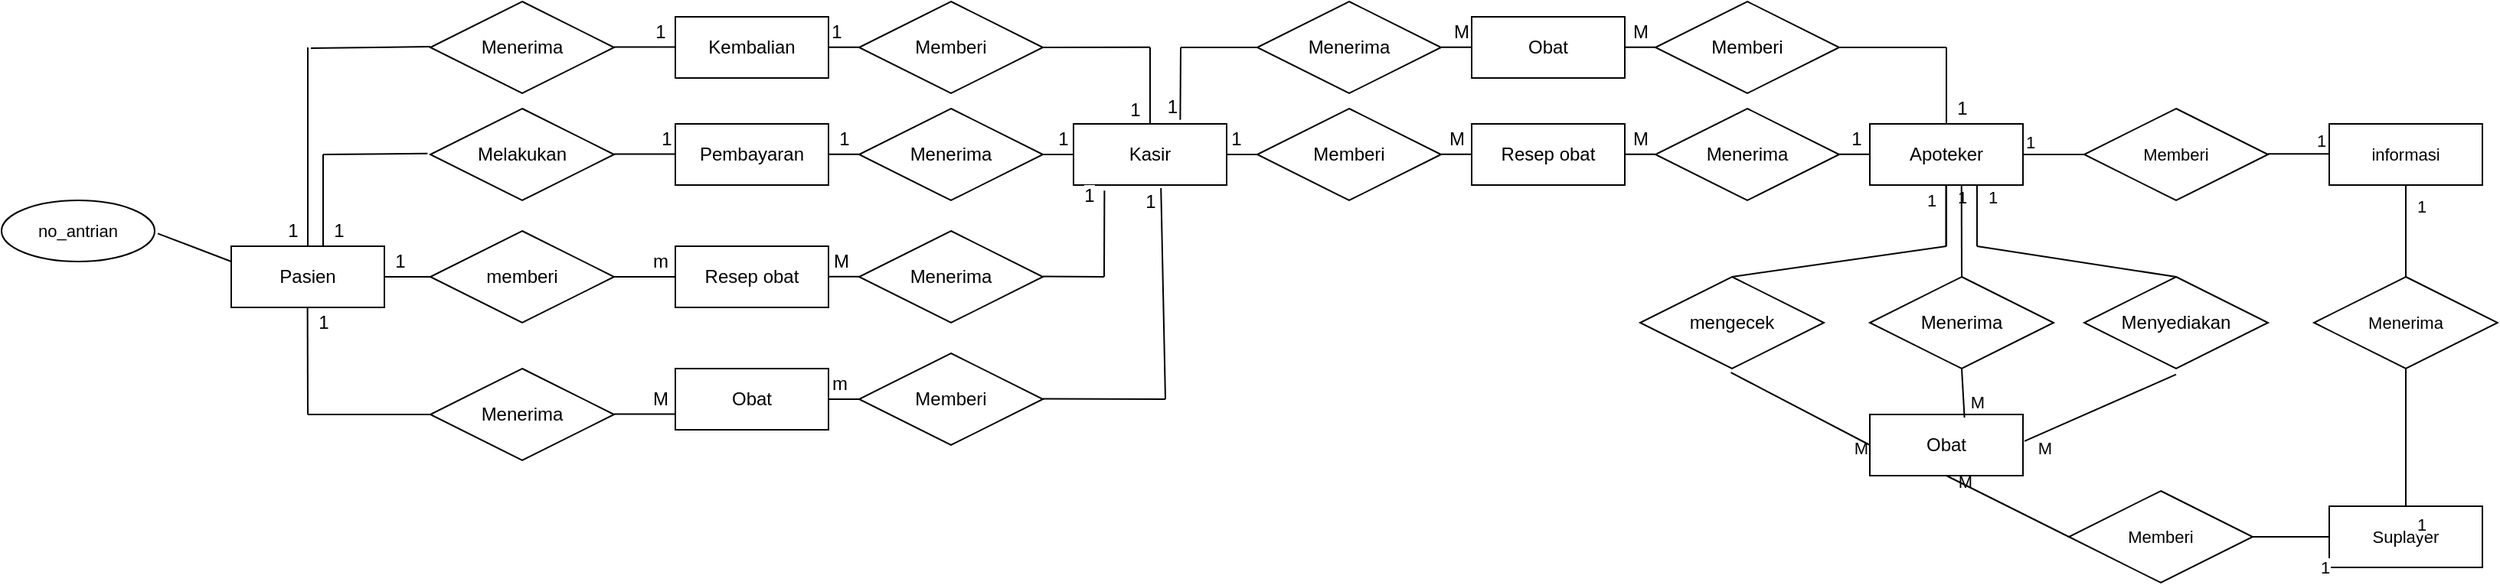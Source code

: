 <mxfile version="21.7.5" type="github">
  <diagram name="Halaman-1" id="vyvW3OYYwerjRX_K9335">
    <mxGraphModel dx="2736" dy="1029" grid="1" gridSize="10" guides="1" tooltips="1" connect="1" arrows="1" fold="1" page="1" pageScale="1" pageWidth="827" pageHeight="1169" math="0" shadow="0">
      <root>
        <mxCell id="0" />
        <mxCell id="1" parent="0" />
        <mxCell id="CWd1Kl1WPu0BLKtLbj7o-12" value="" style="endArrow=none;html=1;rounded=0;entryX=0.5;entryY=0;entryDx=0;entryDy=0;" edge="1" parent="1" target="CWd1Kl1WPu0BLKtLbj7o-15">
          <mxGeometry relative="1" as="geometry">
            <mxPoint x="430" y="310" as="sourcePoint" />
            <mxPoint x="429.5" y="340" as="targetPoint" />
          </mxGeometry>
        </mxCell>
        <mxCell id="CWd1Kl1WPu0BLKtLbj7o-13" value="" style="resizable=0;html=1;whiteSpace=wrap;align=right;verticalAlign=bottom;" connectable="0" vertex="1" parent="CWd1Kl1WPu0BLKtLbj7o-12">
          <mxGeometry x="1" relative="1" as="geometry" />
        </mxCell>
        <mxCell id="CWd1Kl1WPu0BLKtLbj7o-151" value="1" style="edgeLabel;html=1;align=center;verticalAlign=middle;resizable=0;points=[];fontSize=12;fontFamily=Helvetica;fontColor=default;" vertex="1" connectable="0" parent="CWd1Kl1WPu0BLKtLbj7o-12">
          <mxGeometry x="0.613" y="-1" relative="1" as="geometry">
            <mxPoint x="-9" as="offset" />
          </mxGeometry>
        </mxCell>
        <mxCell id="CWd1Kl1WPu0BLKtLbj7o-15" value="Kasir" style="whiteSpace=wrap;html=1;align=center;" vertex="1" parent="1">
          <mxGeometry x="380" y="360" width="100" height="40" as="geometry" />
        </mxCell>
        <mxCell id="CWd1Kl1WPu0BLKtLbj7o-22" value="Pasien" style="whiteSpace=wrap;html=1;align=center;" vertex="1" parent="1">
          <mxGeometry x="-170" y="440" width="100" height="40" as="geometry" />
        </mxCell>
        <mxCell id="CWd1Kl1WPu0BLKtLbj7o-23" value="memberi" style="shape=rhombus;perimeter=rhombusPerimeter;whiteSpace=wrap;html=1;align=center;" vertex="1" parent="1">
          <mxGeometry x="-40" y="430" width="120" height="60" as="geometry" />
        </mxCell>
        <mxCell id="CWd1Kl1WPu0BLKtLbj7o-24" value="Resep obat" style="whiteSpace=wrap;html=1;align=center;" vertex="1" parent="1">
          <mxGeometry x="120" y="440" width="100" height="40" as="geometry" />
        </mxCell>
        <mxCell id="CWd1Kl1WPu0BLKtLbj7o-25" value="" style="endArrow=none;html=1;rounded=0;exitX=1;exitY=0.5;exitDx=0;exitDy=0;entryX=0;entryY=0.5;entryDx=0;entryDy=0;" edge="1" parent="1" source="CWd1Kl1WPu0BLKtLbj7o-23" target="CWd1Kl1WPu0BLKtLbj7o-24">
          <mxGeometry relative="1" as="geometry">
            <mxPoint x="80" y="410" as="sourcePoint" />
            <mxPoint x="150" y="410" as="targetPoint" />
          </mxGeometry>
        </mxCell>
        <mxCell id="CWd1Kl1WPu0BLKtLbj7o-26" value="" style="resizable=0;html=1;whiteSpace=wrap;align=right;verticalAlign=bottom;" connectable="0" vertex="1" parent="CWd1Kl1WPu0BLKtLbj7o-25">
          <mxGeometry x="1" relative="1" as="geometry" />
        </mxCell>
        <mxCell id="CWd1Kl1WPu0BLKtLbj7o-161" value="m" style="edgeLabel;html=1;align=center;verticalAlign=middle;resizable=0;points=[];fontSize=12;fontFamily=Helvetica;fontColor=default;" vertex="1" connectable="0" parent="CWd1Kl1WPu0BLKtLbj7o-25">
          <mxGeometry x="0.739" y="1" relative="1" as="geometry">
            <mxPoint x="-5" y="-9" as="offset" />
          </mxGeometry>
        </mxCell>
        <mxCell id="CWd1Kl1WPu0BLKtLbj7o-27" value="" style="endArrow=none;html=1;rounded=0;exitX=1;exitY=0.5;exitDx=0;exitDy=0;entryX=0;entryY=0.5;entryDx=0;entryDy=0;" edge="1" parent="1" source="CWd1Kl1WPu0BLKtLbj7o-22" target="CWd1Kl1WPu0BLKtLbj7o-23">
          <mxGeometry relative="1" as="geometry">
            <mxPoint x="-70" y="459.82" as="sourcePoint" />
            <mxPoint x="-30" y="459.82" as="targetPoint" />
          </mxGeometry>
        </mxCell>
        <mxCell id="CWd1Kl1WPu0BLKtLbj7o-28" value="" style="resizable=0;html=1;whiteSpace=wrap;align=right;verticalAlign=bottom;" connectable="0" vertex="1" parent="CWd1Kl1WPu0BLKtLbj7o-27">
          <mxGeometry x="1" relative="1" as="geometry" />
        </mxCell>
        <mxCell id="CWd1Kl1WPu0BLKtLbj7o-29" value="Menerima" style="shape=rhombus;perimeter=rhombusPerimeter;whiteSpace=wrap;html=1;align=center;" vertex="1" parent="1">
          <mxGeometry x="240" y="430" width="120" height="60" as="geometry" />
        </mxCell>
        <mxCell id="CWd1Kl1WPu0BLKtLbj7o-34" value="Melakukan" style="shape=rhombus;perimeter=rhombusPerimeter;whiteSpace=wrap;html=1;align=center;" vertex="1" parent="1">
          <mxGeometry x="-40" y="350" width="120" height="60" as="geometry" />
        </mxCell>
        <mxCell id="CWd1Kl1WPu0BLKtLbj7o-35" value="" style="endArrow=none;html=1;rounded=0;exitX=0.5;exitY=0;exitDx=0;exitDy=0;" edge="1" parent="1" source="CWd1Kl1WPu0BLKtLbj7o-22">
          <mxGeometry relative="1" as="geometry">
            <mxPoint x="-120" y="399.66" as="sourcePoint" />
            <mxPoint x="-120" y="310" as="targetPoint" />
          </mxGeometry>
        </mxCell>
        <mxCell id="CWd1Kl1WPu0BLKtLbj7o-36" value="" style="resizable=0;html=1;whiteSpace=wrap;align=right;verticalAlign=bottom;" connectable="0" vertex="1" parent="CWd1Kl1WPu0BLKtLbj7o-35">
          <mxGeometry x="1" relative="1" as="geometry" />
        </mxCell>
        <mxCell id="CWd1Kl1WPu0BLKtLbj7o-37" value="" style="endArrow=none;html=1;rounded=0;entryX=-0.015;entryY=0.49;entryDx=0;entryDy=0;entryPerimeter=0;" edge="1" parent="1" target="CWd1Kl1WPu0BLKtLbj7o-34">
          <mxGeometry relative="1" as="geometry">
            <mxPoint x="-110" y="380" as="sourcePoint" />
            <mxPoint x="-110" y="390" as="targetPoint" />
          </mxGeometry>
        </mxCell>
        <mxCell id="CWd1Kl1WPu0BLKtLbj7o-38" value="" style="resizable=0;html=1;whiteSpace=wrap;align=right;verticalAlign=bottom;" connectable="0" vertex="1" parent="CWd1Kl1WPu0BLKtLbj7o-37">
          <mxGeometry x="1" relative="1" as="geometry" />
        </mxCell>
        <mxCell id="CWd1Kl1WPu0BLKtLbj7o-39" value="Pembayaran" style="whiteSpace=wrap;html=1;align=center;" vertex="1" parent="1">
          <mxGeometry x="120" y="360" width="100" height="40" as="geometry" />
        </mxCell>
        <mxCell id="CWd1Kl1WPu0BLKtLbj7o-47" value="Menerima" style="shape=rhombus;perimeter=rhombusPerimeter;whiteSpace=wrap;html=1;align=center;" vertex="1" parent="1">
          <mxGeometry x="240" y="350" width="120" height="60" as="geometry" />
        </mxCell>
        <mxCell id="CWd1Kl1WPu0BLKtLbj7o-52" value="Memberi" style="shape=rhombus;perimeter=rhombusPerimeter;whiteSpace=wrap;html=1;align=center;" vertex="1" parent="1">
          <mxGeometry x="240" y="280" width="120" height="60" as="geometry" />
        </mxCell>
        <mxCell id="CWd1Kl1WPu0BLKtLbj7o-54" value="Kembalian" style="whiteSpace=wrap;html=1;align=center;" vertex="1" parent="1">
          <mxGeometry x="120" y="290" width="100" height="40" as="geometry" />
        </mxCell>
        <mxCell id="CWd1Kl1WPu0BLKtLbj7o-55" value="Menerima" style="shape=rhombus;perimeter=rhombusPerimeter;whiteSpace=wrap;html=1;align=center;" vertex="1" parent="1">
          <mxGeometry x="-40" y="280" width="120" height="60" as="geometry" />
        </mxCell>
        <mxCell id="CWd1Kl1WPu0BLKtLbj7o-58" value="" style="endArrow=none;html=1;rounded=0;exitX=1;exitY=0.5;exitDx=0;exitDy=0;entryX=0;entryY=0.5;entryDx=0;entryDy=0;" edge="1" parent="1" source="CWd1Kl1WPu0BLKtLbj7o-47" target="CWd1Kl1WPu0BLKtLbj7o-15">
          <mxGeometry relative="1" as="geometry">
            <mxPoint x="440" y="410" as="sourcePoint" />
            <mxPoint x="440" y="440" as="targetPoint" />
          </mxGeometry>
        </mxCell>
        <mxCell id="CWd1Kl1WPu0BLKtLbj7o-59" value="" style="resizable=0;html=1;whiteSpace=wrap;align=right;verticalAlign=bottom;" connectable="0" vertex="1" parent="CWd1Kl1WPu0BLKtLbj7o-58">
          <mxGeometry x="1" relative="1" as="geometry" />
        </mxCell>
        <mxCell id="CWd1Kl1WPu0BLKtLbj7o-168" value="1" style="edgeLabel;html=1;align=center;verticalAlign=middle;resizable=0;points=[];fontSize=12;fontFamily=Helvetica;fontColor=default;" vertex="1" connectable="0" parent="CWd1Kl1WPu0BLKtLbj7o-58">
          <mxGeometry x="0.294" y="1" relative="1" as="geometry">
            <mxPoint y="-9" as="offset" />
          </mxGeometry>
        </mxCell>
        <mxCell id="CWd1Kl1WPu0BLKtLbj7o-60" value="Memberi" style="shape=rhombus;perimeter=rhombusPerimeter;whiteSpace=wrap;html=1;align=center;" vertex="1" parent="1">
          <mxGeometry x="500" y="350" width="120" height="60" as="geometry" />
        </mxCell>
        <mxCell id="CWd1Kl1WPu0BLKtLbj7o-61" value="Resep obat" style="whiteSpace=wrap;html=1;align=center;" vertex="1" parent="1">
          <mxGeometry x="640" y="360" width="100" height="40" as="geometry" />
        </mxCell>
        <mxCell id="CWd1Kl1WPu0BLKtLbj7o-62" value="Menerima" style="shape=rhombus;perimeter=rhombusPerimeter;whiteSpace=wrap;html=1;align=center;" vertex="1" parent="1">
          <mxGeometry x="760" y="350" width="120" height="60" as="geometry" />
        </mxCell>
        <mxCell id="CWd1Kl1WPu0BLKtLbj7o-63" value="Apoteker" style="whiteSpace=wrap;html=1;align=center;" vertex="1" parent="1">
          <mxGeometry x="900" y="360" width="100" height="40" as="geometry" />
        </mxCell>
        <mxCell id="CWd1Kl1WPu0BLKtLbj7o-65" value="mengecek" style="shape=rhombus;perimeter=rhombusPerimeter;whiteSpace=wrap;html=1;align=center;" vertex="1" parent="1">
          <mxGeometry x="750" y="460" width="120" height="60" as="geometry" />
        </mxCell>
        <mxCell id="CWd1Kl1WPu0BLKtLbj7o-66" value="Obat" style="whiteSpace=wrap;html=1;align=center;" vertex="1" parent="1">
          <mxGeometry x="900" y="550" width="100" height="40" as="geometry" />
        </mxCell>
        <mxCell id="CWd1Kl1WPu0BLKtLbj7o-67" value="Memberi" style="shape=rhombus;perimeter=rhombusPerimeter;whiteSpace=wrap;html=1;align=center;" vertex="1" parent="1">
          <mxGeometry x="760" y="280" width="120" height="60" as="geometry" />
        </mxCell>
        <mxCell id="CWd1Kl1WPu0BLKtLbj7o-68" value="Obat" style="whiteSpace=wrap;html=1;align=center;" vertex="1" parent="1">
          <mxGeometry x="640" y="290" width="100" height="40" as="geometry" />
        </mxCell>
        <mxCell id="CWd1Kl1WPu0BLKtLbj7o-69" value="Menerima" style="shape=rhombus;perimeter=rhombusPerimeter;whiteSpace=wrap;html=1;align=center;" vertex="1" parent="1">
          <mxGeometry x="500" y="280" width="120" height="60" as="geometry" />
        </mxCell>
        <mxCell id="CWd1Kl1WPu0BLKtLbj7o-70" value="Memberi" style="shape=rhombus;perimeter=rhombusPerimeter;whiteSpace=wrap;html=1;align=center;" vertex="1" parent="1">
          <mxGeometry x="240" y="510" width="120" height="60" as="geometry" />
        </mxCell>
        <mxCell id="CWd1Kl1WPu0BLKtLbj7o-71" value="Obat" style="whiteSpace=wrap;html=1;align=center;" vertex="1" parent="1">
          <mxGeometry x="120" y="520" width="100" height="40" as="geometry" />
        </mxCell>
        <mxCell id="CWd1Kl1WPu0BLKtLbj7o-72" value="Menerima" style="shape=rhombus;perimeter=rhombusPerimeter;whiteSpace=wrap;html=1;align=center;" vertex="1" parent="1">
          <mxGeometry x="-40" y="520" width="120" height="60" as="geometry" />
        </mxCell>
        <mxCell id="CWd1Kl1WPu0BLKtLbj7o-73" value="" style="endArrow=none;html=1;rounded=0;exitX=1;exitY=0.5;exitDx=0;exitDy=0;entryX=0;entryY=0.5;entryDx=0;entryDy=0;" edge="1" parent="1">
          <mxGeometry relative="1" as="geometry">
            <mxPoint x="80" y="379.75" as="sourcePoint" />
            <mxPoint x="120" y="379.75" as="targetPoint" />
          </mxGeometry>
        </mxCell>
        <mxCell id="CWd1Kl1WPu0BLKtLbj7o-74" value="" style="resizable=0;html=1;whiteSpace=wrap;align=right;verticalAlign=bottom;" connectable="0" vertex="1" parent="CWd1Kl1WPu0BLKtLbj7o-73">
          <mxGeometry x="1" relative="1" as="geometry" />
        </mxCell>
        <mxCell id="CWd1Kl1WPu0BLKtLbj7o-164" value="1" style="edgeLabel;html=1;align=center;verticalAlign=middle;resizable=0;points=[];fontSize=12;fontFamily=Helvetica;fontColor=default;" vertex="1" connectable="0" parent="CWd1Kl1WPu0BLKtLbj7o-73">
          <mxGeometry x="0.69" y="-2" relative="1" as="geometry">
            <mxPoint y="-12" as="offset" />
          </mxGeometry>
        </mxCell>
        <mxCell id="CWd1Kl1WPu0BLKtLbj7o-75" value="" style="endArrow=none;html=1;rounded=0;exitX=1;exitY=0.5;exitDx=0;exitDy=0;entryX=0;entryY=0.5;entryDx=0;entryDy=0;" edge="1" parent="1">
          <mxGeometry relative="1" as="geometry">
            <mxPoint x="80" y="309.75" as="sourcePoint" />
            <mxPoint x="120" y="309.75" as="targetPoint" />
          </mxGeometry>
        </mxCell>
        <mxCell id="CWd1Kl1WPu0BLKtLbj7o-76" value="" style="resizable=0;html=1;whiteSpace=wrap;align=right;verticalAlign=bottom;" connectable="0" vertex="1" parent="CWd1Kl1WPu0BLKtLbj7o-75">
          <mxGeometry x="1" relative="1" as="geometry" />
        </mxCell>
        <mxCell id="CWd1Kl1WPu0BLKtLbj7o-77" value="" style="endArrow=none;html=1;rounded=0;exitX=1;exitY=0.5;exitDx=0;exitDy=0;entryX=0;entryY=0.5;entryDx=0;entryDy=0;" edge="1" parent="1">
          <mxGeometry relative="1" as="geometry">
            <mxPoint x="80" y="549.75" as="sourcePoint" />
            <mxPoint x="120" y="549.75" as="targetPoint" />
          </mxGeometry>
        </mxCell>
        <mxCell id="CWd1Kl1WPu0BLKtLbj7o-78" value="" style="resizable=0;html=1;whiteSpace=wrap;align=right;verticalAlign=bottom;" connectable="0" vertex="1" parent="CWd1Kl1WPu0BLKtLbj7o-77">
          <mxGeometry x="1" relative="1" as="geometry" />
        </mxCell>
        <mxCell id="CWd1Kl1WPu0BLKtLbj7o-159" value="M" style="edgeLabel;html=1;align=center;verticalAlign=middle;resizable=0;points=[];fontSize=12;fontFamily=Helvetica;fontColor=default;" vertex="1" connectable="0" parent="CWd1Kl1WPu0BLKtLbj7o-77">
          <mxGeometry x="0.81" y="1" relative="1" as="geometry">
            <mxPoint x="-6" y="-9" as="offset" />
          </mxGeometry>
        </mxCell>
        <mxCell id="CWd1Kl1WPu0BLKtLbj7o-79" value="" style="endArrow=none;html=1;rounded=0;" edge="1" parent="1">
          <mxGeometry relative="1" as="geometry">
            <mxPoint x="220" y="540" as="sourcePoint" />
            <mxPoint x="240" y="540" as="targetPoint" />
          </mxGeometry>
        </mxCell>
        <mxCell id="CWd1Kl1WPu0BLKtLbj7o-80" value="" style="resizable=0;html=1;whiteSpace=wrap;align=right;verticalAlign=bottom;" connectable="0" vertex="1" parent="CWd1Kl1WPu0BLKtLbj7o-79">
          <mxGeometry x="1" relative="1" as="geometry" />
        </mxCell>
        <mxCell id="CWd1Kl1WPu0BLKtLbj7o-160" value="m" style="edgeLabel;html=1;align=center;verticalAlign=middle;resizable=0;points=[];fontSize=12;fontFamily=Helvetica;fontColor=default;" vertex="1" connectable="0" parent="CWd1Kl1WPu0BLKtLbj7o-79">
          <mxGeometry x="-0.342" relative="1" as="geometry">
            <mxPoint y="-10" as="offset" />
          </mxGeometry>
        </mxCell>
        <mxCell id="CWd1Kl1WPu0BLKtLbj7o-81" value="" style="endArrow=none;html=1;rounded=0;" edge="1" parent="1">
          <mxGeometry relative="1" as="geometry">
            <mxPoint x="220" y="459.89" as="sourcePoint" />
            <mxPoint x="240" y="459.89" as="targetPoint" />
          </mxGeometry>
        </mxCell>
        <mxCell id="CWd1Kl1WPu0BLKtLbj7o-82" value="" style="resizable=0;html=1;whiteSpace=wrap;align=right;verticalAlign=bottom;" connectable="0" vertex="1" parent="CWd1Kl1WPu0BLKtLbj7o-81">
          <mxGeometry x="1" relative="1" as="geometry" />
        </mxCell>
        <mxCell id="CWd1Kl1WPu0BLKtLbj7o-162" value="M" style="edgeLabel;html=1;align=center;verticalAlign=middle;resizable=0;points=[];fontSize=12;fontFamily=Helvetica;fontColor=default;" vertex="1" connectable="0" parent="CWd1Kl1WPu0BLKtLbj7o-81">
          <mxGeometry x="-0.265" y="1" relative="1" as="geometry">
            <mxPoint y="-9" as="offset" />
          </mxGeometry>
        </mxCell>
        <mxCell id="CWd1Kl1WPu0BLKtLbj7o-84" value="" style="endArrow=none;html=1;rounded=0;" edge="1" parent="1">
          <mxGeometry relative="1" as="geometry">
            <mxPoint x="220" y="379.89" as="sourcePoint" />
            <mxPoint x="240" y="379.89" as="targetPoint" />
          </mxGeometry>
        </mxCell>
        <mxCell id="CWd1Kl1WPu0BLKtLbj7o-85" value="" style="resizable=0;html=1;whiteSpace=wrap;align=right;verticalAlign=bottom;" connectable="0" vertex="1" parent="CWd1Kl1WPu0BLKtLbj7o-84">
          <mxGeometry x="1" relative="1" as="geometry" />
        </mxCell>
        <mxCell id="CWd1Kl1WPu0BLKtLbj7o-165" value="1" style="edgeLabel;html=1;align=center;verticalAlign=middle;resizable=0;points=[];fontSize=12;fontFamily=Helvetica;fontColor=default;" vertex="1" connectable="0" parent="CWd1Kl1WPu0BLKtLbj7o-84">
          <mxGeometry x="-0.029" relative="1" as="geometry">
            <mxPoint y="-10" as="offset" />
          </mxGeometry>
        </mxCell>
        <mxCell id="CWd1Kl1WPu0BLKtLbj7o-86" value="" style="endArrow=none;html=1;rounded=0;" edge="1" parent="1">
          <mxGeometry relative="1" as="geometry">
            <mxPoint x="220" y="309.89" as="sourcePoint" />
            <mxPoint x="240" y="309.89" as="targetPoint" />
          </mxGeometry>
        </mxCell>
        <mxCell id="CWd1Kl1WPu0BLKtLbj7o-87" value="" style="resizable=0;html=1;whiteSpace=wrap;align=right;verticalAlign=bottom;" connectable="0" vertex="1" parent="CWd1Kl1WPu0BLKtLbj7o-86">
          <mxGeometry x="1" relative="1" as="geometry" />
        </mxCell>
        <mxCell id="CWd1Kl1WPu0BLKtLbj7o-152" value="1" style="edgeLabel;html=1;align=center;verticalAlign=middle;resizable=0;points=[];fontSize=12;fontFamily=Helvetica;fontColor=default;" vertex="1" connectable="0" parent="CWd1Kl1WPu0BLKtLbj7o-86">
          <mxGeometry x="-0.476" relative="1" as="geometry">
            <mxPoint y="-10" as="offset" />
          </mxGeometry>
        </mxCell>
        <mxCell id="CWd1Kl1WPu0BLKtLbj7o-154" value="1" style="edgeLabel;html=1;align=center;verticalAlign=middle;resizable=0;points=[];fontSize=12;fontFamily=Helvetica;fontColor=default;" vertex="1" connectable="0" parent="CWd1Kl1WPu0BLKtLbj7o-86">
          <mxGeometry x="-0.476" relative="1" as="geometry">
            <mxPoint x="-115" y="-10" as="offset" />
          </mxGeometry>
        </mxCell>
        <mxCell id="CWd1Kl1WPu0BLKtLbj7o-88" value="" style="endArrow=none;html=1;rounded=0;exitX=1;exitY=0.5;exitDx=0;exitDy=0;" edge="1" parent="1">
          <mxGeometry relative="1" as="geometry">
            <mxPoint x="360" y="459.81" as="sourcePoint" />
            <mxPoint x="400" y="460" as="targetPoint" />
          </mxGeometry>
        </mxCell>
        <mxCell id="CWd1Kl1WPu0BLKtLbj7o-89" value="" style="resizable=0;html=1;whiteSpace=wrap;align=right;verticalAlign=bottom;" connectable="0" vertex="1" parent="CWd1Kl1WPu0BLKtLbj7o-88">
          <mxGeometry x="1" relative="1" as="geometry" />
        </mxCell>
        <mxCell id="CWd1Kl1WPu0BLKtLbj7o-90" value="" style="endArrow=none;html=1;rounded=0;exitX=1;exitY=0.5;exitDx=0;exitDy=0;" edge="1" parent="1">
          <mxGeometry relative="1" as="geometry">
            <mxPoint x="360" y="539.81" as="sourcePoint" />
            <mxPoint x="440" y="540" as="targetPoint" />
          </mxGeometry>
        </mxCell>
        <mxCell id="CWd1Kl1WPu0BLKtLbj7o-91" value="" style="resizable=0;html=1;whiteSpace=wrap;align=right;verticalAlign=bottom;" connectable="0" vertex="1" parent="CWd1Kl1WPu0BLKtLbj7o-90">
          <mxGeometry x="1" relative="1" as="geometry" />
        </mxCell>
        <mxCell id="CWd1Kl1WPu0BLKtLbj7o-92" value="" style="endArrow=none;html=1;rounded=0;entryX=0.571;entryY=1.051;entryDx=0;entryDy=0;entryPerimeter=0;" edge="1" parent="1" target="CWd1Kl1WPu0BLKtLbj7o-15">
          <mxGeometry relative="1" as="geometry">
            <mxPoint x="440" y="540" as="sourcePoint" />
            <mxPoint x="450" y="470" as="targetPoint" />
          </mxGeometry>
        </mxCell>
        <mxCell id="CWd1Kl1WPu0BLKtLbj7o-93" value="" style="resizable=0;html=1;whiteSpace=wrap;align=right;verticalAlign=bottom;" connectable="0" vertex="1" parent="CWd1Kl1WPu0BLKtLbj7o-92">
          <mxGeometry x="1" relative="1" as="geometry" />
        </mxCell>
        <mxCell id="CWd1Kl1WPu0BLKtLbj7o-167" value="1" style="edgeLabel;html=1;align=center;verticalAlign=middle;resizable=0;points=[];fontSize=12;fontFamily=Helvetica;fontColor=default;" vertex="1" connectable="0" parent="CWd1Kl1WPu0BLKtLbj7o-92">
          <mxGeometry x="0.952" y="2" relative="1" as="geometry">
            <mxPoint x="-5" y="5" as="offset" />
          </mxGeometry>
        </mxCell>
        <mxCell id="CWd1Kl1WPu0BLKtLbj7o-94" value="" style="endArrow=none;html=1;rounded=0;entryX=-0.015;entryY=0.49;entryDx=0;entryDy=0;entryPerimeter=0;" edge="1" parent="1">
          <mxGeometry relative="1" as="geometry">
            <mxPoint x="-118" y="310.5" as="sourcePoint" />
            <mxPoint x="-40" y="309.5" as="targetPoint" />
          </mxGeometry>
        </mxCell>
        <mxCell id="CWd1Kl1WPu0BLKtLbj7o-95" value="" style="resizable=0;html=1;whiteSpace=wrap;align=right;verticalAlign=bottom;" connectable="0" vertex="1" parent="CWd1Kl1WPu0BLKtLbj7o-94">
          <mxGeometry x="1" relative="1" as="geometry" />
        </mxCell>
        <mxCell id="CWd1Kl1WPu0BLKtLbj7o-96" value="" style="endArrow=none;html=1;rounded=0;" edge="1" parent="1">
          <mxGeometry relative="1" as="geometry">
            <mxPoint x="-120" y="550" as="sourcePoint" />
            <mxPoint x="-120.19" y="480" as="targetPoint" />
          </mxGeometry>
        </mxCell>
        <mxCell id="CWd1Kl1WPu0BLKtLbj7o-97" value="" style="resizable=0;html=1;whiteSpace=wrap;align=right;verticalAlign=bottom;" connectable="0" vertex="1" parent="CWd1Kl1WPu0BLKtLbj7o-96">
          <mxGeometry x="1" relative="1" as="geometry" />
        </mxCell>
        <mxCell id="CWd1Kl1WPu0BLKtLbj7o-98" value="" style="endArrow=none;html=1;rounded=0;" edge="1" parent="1">
          <mxGeometry relative="1" as="geometry">
            <mxPoint x="-120" y="550" as="sourcePoint" />
            <mxPoint x="-40" y="550" as="targetPoint" />
          </mxGeometry>
        </mxCell>
        <mxCell id="CWd1Kl1WPu0BLKtLbj7o-99" value="" style="resizable=0;html=1;whiteSpace=wrap;align=right;verticalAlign=bottom;" connectable="0" vertex="1" parent="CWd1Kl1WPu0BLKtLbj7o-98">
          <mxGeometry x="1" relative="1" as="geometry" />
        </mxCell>
        <mxCell id="CWd1Kl1WPu0BLKtLbj7o-102" value="" style="endArrow=none;html=1;rounded=0;entryX=1;entryY=0.5;entryDx=0;entryDy=0;exitX=0;exitY=0.5;exitDx=0;exitDy=0;" edge="1" parent="1" source="CWd1Kl1WPu0BLKtLbj7o-60" target="CWd1Kl1WPu0BLKtLbj7o-15">
          <mxGeometry relative="1" as="geometry">
            <mxPoint x="440" y="320" as="sourcePoint" />
            <mxPoint x="440" y="370" as="targetPoint" />
          </mxGeometry>
        </mxCell>
        <mxCell id="CWd1Kl1WPu0BLKtLbj7o-103" value="" style="resizable=0;html=1;whiteSpace=wrap;align=right;verticalAlign=bottom;" connectable="0" vertex="1" parent="CWd1Kl1WPu0BLKtLbj7o-102">
          <mxGeometry x="1" relative="1" as="geometry" />
        </mxCell>
        <mxCell id="CWd1Kl1WPu0BLKtLbj7o-145" value="1" style="edgeLabel;html=1;align=center;verticalAlign=middle;resizable=0;points=[];fontSize=12;fontFamily=Helvetica;fontColor=default;" vertex="1" connectable="0" parent="CWd1Kl1WPu0BLKtLbj7o-102">
          <mxGeometry x="0.413" relative="1" as="geometry">
            <mxPoint y="-10" as="offset" />
          </mxGeometry>
        </mxCell>
        <mxCell id="CWd1Kl1WPu0BLKtLbj7o-104" value="" style="endArrow=none;html=1;rounded=0;entryX=1;entryY=0.5;entryDx=0;entryDy=0;exitX=0;exitY=0.5;exitDx=0;exitDy=0;" edge="1" parent="1">
          <mxGeometry relative="1" as="geometry">
            <mxPoint x="640" y="379.85" as="sourcePoint" />
            <mxPoint x="620" y="379.85" as="targetPoint" />
          </mxGeometry>
        </mxCell>
        <mxCell id="CWd1Kl1WPu0BLKtLbj7o-105" value="" style="resizable=0;html=1;whiteSpace=wrap;align=right;verticalAlign=bottom;" connectable="0" vertex="1" parent="CWd1Kl1WPu0BLKtLbj7o-104">
          <mxGeometry x="1" relative="1" as="geometry" />
        </mxCell>
        <mxCell id="CWd1Kl1WPu0BLKtLbj7o-146" value="M" style="edgeLabel;html=1;align=center;verticalAlign=middle;resizable=0;points=[];fontSize=12;fontFamily=Helvetica;fontColor=default;" vertex="1" connectable="0" parent="CWd1Kl1WPu0BLKtLbj7o-104">
          <mxGeometry x="0.546" relative="1" as="geometry">
            <mxPoint x="5" y="-10" as="offset" />
          </mxGeometry>
        </mxCell>
        <mxCell id="CWd1Kl1WPu0BLKtLbj7o-106" value="" style="endArrow=none;html=1;rounded=0;entryX=1;entryY=0.5;entryDx=0;entryDy=0;exitX=0;exitY=0.5;exitDx=0;exitDy=0;" edge="1" parent="1">
          <mxGeometry relative="1" as="geometry">
            <mxPoint x="760" y="379.85" as="sourcePoint" />
            <mxPoint x="740" y="379.85" as="targetPoint" />
          </mxGeometry>
        </mxCell>
        <mxCell id="CWd1Kl1WPu0BLKtLbj7o-107" value="" style="resizable=0;html=1;whiteSpace=wrap;align=right;verticalAlign=bottom;" connectable="0" vertex="1" parent="CWd1Kl1WPu0BLKtLbj7o-106">
          <mxGeometry x="1" relative="1" as="geometry" />
        </mxCell>
        <mxCell id="CWd1Kl1WPu0BLKtLbj7o-147" value="M" style="edgeLabel;html=1;align=center;verticalAlign=middle;resizable=0;points=[];fontSize=12;fontFamily=Helvetica;fontColor=default;" vertex="1" connectable="0" parent="CWd1Kl1WPu0BLKtLbj7o-106">
          <mxGeometry x="-0.022" y="-1" relative="1" as="geometry">
            <mxPoint y="-9" as="offset" />
          </mxGeometry>
        </mxCell>
        <mxCell id="CWd1Kl1WPu0BLKtLbj7o-108" value="" style="endArrow=none;html=1;rounded=0;entryX=1;entryY=0.5;entryDx=0;entryDy=0;exitX=0;exitY=0.5;exitDx=0;exitDy=0;" edge="1" parent="1">
          <mxGeometry relative="1" as="geometry">
            <mxPoint x="900" y="379.85" as="sourcePoint" />
            <mxPoint x="880" y="379.85" as="targetPoint" />
          </mxGeometry>
        </mxCell>
        <mxCell id="CWd1Kl1WPu0BLKtLbj7o-109" value="" style="resizable=0;html=1;whiteSpace=wrap;align=right;verticalAlign=bottom;" connectable="0" vertex="1" parent="CWd1Kl1WPu0BLKtLbj7o-108">
          <mxGeometry x="1" relative="1" as="geometry" />
        </mxCell>
        <mxCell id="CWd1Kl1WPu0BLKtLbj7o-150" value="1" style="edgeLabel;html=1;align=center;verticalAlign=middle;resizable=0;points=[];fontSize=12;fontFamily=Helvetica;fontColor=default;" vertex="1" connectable="0" parent="CWd1Kl1WPu0BLKtLbj7o-108">
          <mxGeometry x="-0.061" y="1" relative="1" as="geometry">
            <mxPoint y="-11" as="offset" />
          </mxGeometry>
        </mxCell>
        <mxCell id="CWd1Kl1WPu0BLKtLbj7o-110" value="" style="endArrow=none;html=1;rounded=0;exitX=0.5;exitY=0;exitDx=0;exitDy=0;" edge="1" parent="1" source="CWd1Kl1WPu0BLKtLbj7o-63">
          <mxGeometry relative="1" as="geometry">
            <mxPoint x="910" y="389.85" as="sourcePoint" />
            <mxPoint x="950" y="310" as="targetPoint" />
          </mxGeometry>
        </mxCell>
        <mxCell id="CWd1Kl1WPu0BLKtLbj7o-111" value="" style="resizable=0;html=1;whiteSpace=wrap;align=right;verticalAlign=bottom;" connectable="0" vertex="1" parent="CWd1Kl1WPu0BLKtLbj7o-110">
          <mxGeometry x="1" relative="1" as="geometry" />
        </mxCell>
        <mxCell id="CWd1Kl1WPu0BLKtLbj7o-149" value="1" style="edgeLabel;html=1;align=center;verticalAlign=middle;resizable=0;points=[];fontSize=12;fontFamily=Helvetica;fontColor=default;" vertex="1" connectable="0" parent="CWd1Kl1WPu0BLKtLbj7o-110">
          <mxGeometry x="-0.527" relative="1" as="geometry">
            <mxPoint x="10" y="2" as="offset" />
          </mxGeometry>
        </mxCell>
        <mxCell id="CWd1Kl1WPu0BLKtLbj7o-112" value="" style="endArrow=none;html=1;rounded=0;entryX=1;entryY=0.5;entryDx=0;entryDy=0;" edge="1" parent="1" target="CWd1Kl1WPu0BLKtLbj7o-67">
          <mxGeometry relative="1" as="geometry">
            <mxPoint x="950" y="310" as="sourcePoint" />
            <mxPoint x="890" y="389.85" as="targetPoint" />
          </mxGeometry>
        </mxCell>
        <mxCell id="CWd1Kl1WPu0BLKtLbj7o-113" value="" style="resizable=0;html=1;whiteSpace=wrap;align=right;verticalAlign=bottom;" connectable="0" vertex="1" parent="CWd1Kl1WPu0BLKtLbj7o-112">
          <mxGeometry x="1" relative="1" as="geometry" />
        </mxCell>
        <mxCell id="CWd1Kl1WPu0BLKtLbj7o-114" value="" style="endArrow=none;html=1;rounded=0;entryX=1;entryY=0.5;entryDx=0;entryDy=0;exitX=0;exitY=0.5;exitDx=0;exitDy=0;" edge="1" parent="1">
          <mxGeometry relative="1" as="geometry">
            <mxPoint x="640" y="309.82" as="sourcePoint" />
            <mxPoint x="620" y="309.82" as="targetPoint" />
          </mxGeometry>
        </mxCell>
        <mxCell id="CWd1Kl1WPu0BLKtLbj7o-115" value="" style="resizable=0;html=1;whiteSpace=wrap;align=right;verticalAlign=bottom;" connectable="0" vertex="1" parent="CWd1Kl1WPu0BLKtLbj7o-114">
          <mxGeometry x="1" relative="1" as="geometry" />
        </mxCell>
        <mxCell id="CWd1Kl1WPu0BLKtLbj7o-144" value="M" style="edgeLabel;html=1;align=center;verticalAlign=middle;resizable=0;points=[];fontSize=12;fontFamily=Helvetica;fontColor=default;" vertex="1" connectable="0" parent="CWd1Kl1WPu0BLKtLbj7o-114">
          <mxGeometry x="-0.275" y="-1" relative="1" as="geometry">
            <mxPoint y="-9" as="offset" />
          </mxGeometry>
        </mxCell>
        <mxCell id="CWd1Kl1WPu0BLKtLbj7o-116" value="" style="endArrow=none;html=1;rounded=0;entryX=1;entryY=0.5;entryDx=0;entryDy=0;exitX=0;exitY=0.5;exitDx=0;exitDy=0;" edge="1" parent="1">
          <mxGeometry relative="1" as="geometry">
            <mxPoint x="760" y="309.82" as="sourcePoint" />
            <mxPoint x="740" y="309.82" as="targetPoint" />
          </mxGeometry>
        </mxCell>
        <mxCell id="CWd1Kl1WPu0BLKtLbj7o-117" value="" style="resizable=0;html=1;whiteSpace=wrap;align=right;verticalAlign=bottom;" connectable="0" vertex="1" parent="CWd1Kl1WPu0BLKtLbj7o-116">
          <mxGeometry x="1" relative="1" as="geometry" />
        </mxCell>
        <mxCell id="CWd1Kl1WPu0BLKtLbj7o-148" value="M" style="edgeLabel;html=1;align=center;verticalAlign=middle;resizable=0;points=[];fontSize=12;fontFamily=Helvetica;fontColor=default;" vertex="1" connectable="0" parent="CWd1Kl1WPu0BLKtLbj7o-116">
          <mxGeometry x="-0.189" relative="1" as="geometry">
            <mxPoint x="-2" y="-10" as="offset" />
          </mxGeometry>
        </mxCell>
        <mxCell id="CWd1Kl1WPu0BLKtLbj7o-120" value="Menyediakan" style="shape=rhombus;perimeter=rhombusPerimeter;whiteSpace=wrap;html=1;align=center;" vertex="1" parent="1">
          <mxGeometry x="1040" y="460" width="120" height="60" as="geometry" />
        </mxCell>
        <mxCell id="CWd1Kl1WPu0BLKtLbj7o-121" value="" style="endArrow=none;html=1;rounded=0;exitX=0.5;exitY=1;exitDx=0;exitDy=0;" edge="1" parent="1" source="CWd1Kl1WPu0BLKtLbj7o-63">
          <mxGeometry relative="1" as="geometry">
            <mxPoint x="950" y="409.61" as="sourcePoint" />
            <mxPoint x="950" y="440" as="targetPoint" />
          </mxGeometry>
        </mxCell>
        <mxCell id="CWd1Kl1WPu0BLKtLbj7o-122" value="" style="resizable=0;html=1;whiteSpace=wrap;align=right;verticalAlign=bottom;" connectable="0" vertex="1" parent="CWd1Kl1WPu0BLKtLbj7o-121">
          <mxGeometry x="1" relative="1" as="geometry" />
        </mxCell>
        <mxCell id="CWd1Kl1WPu0BLKtLbj7o-175" value="1" style="edgeLabel;html=1;align=center;verticalAlign=middle;resizable=0;points=[];fontSize=11;fontFamily=Helvetica;fontColor=default;" vertex="1" connectable="0" parent="CWd1Kl1WPu0BLKtLbj7o-121">
          <mxGeometry x="-0.846" y="-1" relative="1" as="geometry">
            <mxPoint x="-9" y="7" as="offset" />
          </mxGeometry>
        </mxCell>
        <mxCell id="CWd1Kl1WPu0BLKtLbj7o-133" value="" style="endArrow=none;html=1;rounded=0;exitX=0;exitY=0.5;exitDx=0;exitDy=0;" edge="1" parent="1" source="CWd1Kl1WPu0BLKtLbj7o-69">
          <mxGeometry relative="1" as="geometry">
            <mxPoint x="460" y="285" as="sourcePoint" />
            <mxPoint x="450" y="310" as="targetPoint" />
          </mxGeometry>
        </mxCell>
        <mxCell id="CWd1Kl1WPu0BLKtLbj7o-134" value="" style="resizable=0;html=1;whiteSpace=wrap;align=right;verticalAlign=bottom;" connectable="0" vertex="1" parent="CWd1Kl1WPu0BLKtLbj7o-133">
          <mxGeometry x="1" relative="1" as="geometry" />
        </mxCell>
        <mxCell id="CWd1Kl1WPu0BLKtLbj7o-135" value="" style="endArrow=none;html=1;rounded=0;exitX=0;exitY=0.5;exitDx=0;exitDy=0;entryX=1;entryY=0.5;entryDx=0;entryDy=0;" edge="1" parent="1" target="CWd1Kl1WPu0BLKtLbj7o-52">
          <mxGeometry relative="1" as="geometry">
            <mxPoint x="430" y="309.86" as="sourcePoint" />
            <mxPoint x="380" y="309.86" as="targetPoint" />
          </mxGeometry>
        </mxCell>
        <mxCell id="CWd1Kl1WPu0BLKtLbj7o-136" value="" style="resizable=0;html=1;whiteSpace=wrap;align=right;verticalAlign=bottom;" connectable="0" vertex="1" parent="CWd1Kl1WPu0BLKtLbj7o-135">
          <mxGeometry x="1" relative="1" as="geometry" />
        </mxCell>
        <mxCell id="CWd1Kl1WPu0BLKtLbj7o-137" value="" style="endArrow=none;html=1;rounded=0;entryX=0.202;entryY=1.091;entryDx=0;entryDy=0;entryPerimeter=0;" edge="1" parent="1" target="CWd1Kl1WPu0BLKtLbj7o-15">
          <mxGeometry relative="1" as="geometry">
            <mxPoint x="400" y="460" as="sourcePoint" />
            <mxPoint x="447" y="412" as="targetPoint" />
          </mxGeometry>
        </mxCell>
        <mxCell id="CWd1Kl1WPu0BLKtLbj7o-138" value="" style="resizable=0;html=1;whiteSpace=wrap;align=right;verticalAlign=bottom;" connectable="0" vertex="1" parent="CWd1Kl1WPu0BLKtLbj7o-137">
          <mxGeometry x="1" relative="1" as="geometry" />
        </mxCell>
        <mxCell id="CWd1Kl1WPu0BLKtLbj7o-166" value="1" style="edgeLabel;html=1;align=center;verticalAlign=middle;resizable=0;points=[];fontSize=12;fontFamily=Helvetica;fontColor=default;" vertex="1" connectable="0" parent="CWd1Kl1WPu0BLKtLbj7o-137">
          <mxGeometry x="0.878" y="-1" relative="1" as="geometry">
            <mxPoint x="-11" as="offset" />
          </mxGeometry>
        </mxCell>
        <mxCell id="CWd1Kl1WPu0BLKtLbj7o-139" value="" style="endArrow=none;html=1;rounded=0;" edge="1" parent="1">
          <mxGeometry relative="1" as="geometry">
            <mxPoint x="-110" y="440" as="sourcePoint" />
            <mxPoint x="-110" y="380" as="targetPoint" />
          </mxGeometry>
        </mxCell>
        <mxCell id="CWd1Kl1WPu0BLKtLbj7o-140" value="" style="resizable=0;html=1;whiteSpace=wrap;align=right;verticalAlign=bottom;" connectable="0" vertex="1" parent="CWd1Kl1WPu0BLKtLbj7o-139">
          <mxGeometry x="1" relative="1" as="geometry" />
        </mxCell>
        <mxCell id="CWd1Kl1WPu0BLKtLbj7o-155" value="1" style="edgeLabel;html=1;align=center;verticalAlign=middle;resizable=0;points=[];fontSize=12;fontFamily=Helvetica;fontColor=default;" vertex="1" connectable="0" parent="CWd1Kl1WPu0BLKtLbj7o-139">
          <mxGeometry x="-0.799" y="-1" relative="1" as="geometry">
            <mxPoint x="9" y="-4" as="offset" />
          </mxGeometry>
        </mxCell>
        <mxCell id="CWd1Kl1WPu0BLKtLbj7o-156" value="1" style="edgeLabel;html=1;align=center;verticalAlign=middle;resizable=0;points=[];fontSize=12;fontFamily=Helvetica;fontColor=default;" vertex="1" connectable="0" parent="CWd1Kl1WPu0BLKtLbj7o-139">
          <mxGeometry x="-0.799" y="-1" relative="1" as="geometry">
            <mxPoint x="-21" y="-4" as="offset" />
          </mxGeometry>
        </mxCell>
        <mxCell id="CWd1Kl1WPu0BLKtLbj7o-157" value="1" style="edgeLabel;html=1;align=center;verticalAlign=middle;resizable=0;points=[];fontSize=12;fontFamily=Helvetica;fontColor=default;" vertex="1" connectable="0" parent="CWd1Kl1WPu0BLKtLbj7o-139">
          <mxGeometry x="-0.799" y="-1" relative="1" as="geometry">
            <mxPoint x="-1" y="56" as="offset" />
          </mxGeometry>
        </mxCell>
        <mxCell id="CWd1Kl1WPu0BLKtLbj7o-158" value="1" style="edgeLabel;html=1;align=center;verticalAlign=middle;resizable=0;points=[];fontSize=12;fontFamily=Helvetica;fontColor=default;" vertex="1" connectable="0" parent="CWd1Kl1WPu0BLKtLbj7o-139">
          <mxGeometry x="-0.799" y="-1" relative="1" as="geometry">
            <mxPoint x="49" y="16" as="offset" />
          </mxGeometry>
        </mxCell>
        <mxCell id="CWd1Kl1WPu0BLKtLbj7o-142" value="" style="endArrow=none;html=1;rounded=0;fontFamily=Helvetica;fontSize=12;fontColor=default;entryX=0.697;entryY=-0.067;entryDx=0;entryDy=0;entryPerimeter=0;" edge="1" parent="1" target="CWd1Kl1WPu0BLKtLbj7o-15">
          <mxGeometry relative="1" as="geometry">
            <mxPoint x="450" y="310" as="sourcePoint" />
            <mxPoint x="450" y="350" as="targetPoint" />
          </mxGeometry>
        </mxCell>
        <mxCell id="CWd1Kl1WPu0BLKtLbj7o-143" value="1" style="resizable=0;html=1;whiteSpace=wrap;align=right;verticalAlign=bottom;strokeColor=default;fontFamily=Helvetica;fontSize=12;fontColor=default;fillColor=default;" connectable="0" vertex="1" parent="CWd1Kl1WPu0BLKtLbj7o-142">
          <mxGeometry x="1" relative="1" as="geometry" />
        </mxCell>
        <mxCell id="CWd1Kl1WPu0BLKtLbj7o-169" value="" style="endArrow=none;html=1;rounded=0;exitX=0.5;exitY=1;exitDx=0;exitDy=0;" edge="1" parent="1">
          <mxGeometry relative="1" as="geometry">
            <mxPoint x="970" y="400" as="sourcePoint" />
            <mxPoint x="970" y="440" as="targetPoint" />
          </mxGeometry>
        </mxCell>
        <mxCell id="CWd1Kl1WPu0BLKtLbj7o-170" value="" style="resizable=0;html=1;whiteSpace=wrap;align=right;verticalAlign=bottom;" connectable="0" vertex="1" parent="CWd1Kl1WPu0BLKtLbj7o-169">
          <mxGeometry x="1" relative="1" as="geometry" />
        </mxCell>
        <mxCell id="CWd1Kl1WPu0BLKtLbj7o-176" value="1" style="edgeLabel;html=1;align=center;verticalAlign=middle;resizable=0;points=[];fontSize=11;fontFamily=Helvetica;fontColor=default;" vertex="1" connectable="0" parent="CWd1Kl1WPu0BLKtLbj7o-169">
          <mxGeometry x="-0.62" y="1" relative="1" as="geometry">
            <mxPoint x="9" as="offset" />
          </mxGeometry>
        </mxCell>
        <mxCell id="CWd1Kl1WPu0BLKtLbj7o-171" value="" style="endArrow=none;html=1;rounded=0;entryX=0.5;entryY=0;entryDx=0;entryDy=0;" edge="1" parent="1" target="CWd1Kl1WPu0BLKtLbj7o-65">
          <mxGeometry relative="1" as="geometry">
            <mxPoint x="950" y="440" as="sourcePoint" />
            <mxPoint x="960" y="450" as="targetPoint" />
          </mxGeometry>
        </mxCell>
        <mxCell id="CWd1Kl1WPu0BLKtLbj7o-172" value="" style="resizable=0;html=1;whiteSpace=wrap;align=right;verticalAlign=bottom;" connectable="0" vertex="1" parent="CWd1Kl1WPu0BLKtLbj7o-171">
          <mxGeometry x="1" relative="1" as="geometry" />
        </mxCell>
        <mxCell id="CWd1Kl1WPu0BLKtLbj7o-173" value="" style="endArrow=none;html=1;rounded=0;entryX=0.5;entryY=0;entryDx=0;entryDy=0;" edge="1" parent="1" target="CWd1Kl1WPu0BLKtLbj7o-120">
          <mxGeometry relative="1" as="geometry">
            <mxPoint x="970" y="440" as="sourcePoint" />
            <mxPoint x="880" y="470" as="targetPoint" />
          </mxGeometry>
        </mxCell>
        <mxCell id="CWd1Kl1WPu0BLKtLbj7o-174" value="" style="resizable=0;html=1;whiteSpace=wrap;align=right;verticalAlign=bottom;" connectable="0" vertex="1" parent="CWd1Kl1WPu0BLKtLbj7o-173">
          <mxGeometry x="1" relative="1" as="geometry" />
        </mxCell>
        <mxCell id="CWd1Kl1WPu0BLKtLbj7o-180" value="" style="endArrow=none;html=1;rounded=0;labelBackgroundColor=default;strokeColor=default;fontFamily=Helvetica;fontSize=11;fontColor=default;shape=connector;exitX=0.494;exitY=1.043;exitDx=0;exitDy=0;exitPerimeter=0;entryX=0;entryY=0.5;entryDx=0;entryDy=0;" edge="1" parent="1" source="CWd1Kl1WPu0BLKtLbj7o-65" target="CWd1Kl1WPu0BLKtLbj7o-66">
          <mxGeometry relative="1" as="geometry">
            <mxPoint x="850" y="540" as="sourcePoint" />
            <mxPoint x="1010" y="540" as="targetPoint" />
          </mxGeometry>
        </mxCell>
        <mxCell id="CWd1Kl1WPu0BLKtLbj7o-181" value="M" style="resizable=0;html=1;whiteSpace=wrap;align=right;verticalAlign=bottom;strokeColor=default;fontFamily=Helvetica;fontSize=11;fontColor=default;fillColor=default;" connectable="0" vertex="1" parent="CWd1Kl1WPu0BLKtLbj7o-180">
          <mxGeometry x="1" relative="1" as="geometry">
            <mxPoint y="10" as="offset" />
          </mxGeometry>
        </mxCell>
        <mxCell id="CWd1Kl1WPu0BLKtLbj7o-182" value="" style="endArrow=none;html=1;rounded=0;labelBackgroundColor=default;strokeColor=default;fontFamily=Helvetica;fontSize=11;fontColor=default;shape=connector;exitX=0.5;exitY=1.064;exitDx=0;exitDy=0;exitPerimeter=0;entryX=1.01;entryY=0.436;entryDx=0;entryDy=0;entryPerimeter=0;" edge="1" parent="1" source="CWd1Kl1WPu0BLKtLbj7o-120" target="CWd1Kl1WPu0BLKtLbj7o-66">
          <mxGeometry relative="1" as="geometry">
            <mxPoint x="879" y="533" as="sourcePoint" />
            <mxPoint x="910" y="580" as="targetPoint" />
          </mxGeometry>
        </mxCell>
        <mxCell id="CWd1Kl1WPu0BLKtLbj7o-183" value="M" style="resizable=0;html=1;whiteSpace=wrap;align=right;verticalAlign=bottom;strokeColor=default;fontFamily=Helvetica;fontSize=11;fontColor=default;fillColor=default;" connectable="0" vertex="1" parent="CWd1Kl1WPu0BLKtLbj7o-182">
          <mxGeometry x="1" relative="1" as="geometry">
            <mxPoint x="19" y="13" as="offset" />
          </mxGeometry>
        </mxCell>
        <mxCell id="CWd1Kl1WPu0BLKtLbj7o-184" value="Memberi" style="shape=rhombus;perimeter=rhombusPerimeter;whiteSpace=wrap;html=1;align=center;strokeColor=default;fontFamily=Helvetica;fontSize=11;fontColor=default;fillColor=default;" vertex="1" parent="1">
          <mxGeometry x="1040" y="350" width="120" height="60" as="geometry" />
        </mxCell>
        <mxCell id="CWd1Kl1WPu0BLKtLbj7o-185" value="informasi" style="whiteSpace=wrap;html=1;align=center;strokeColor=default;fontFamily=Helvetica;fontSize=11;fontColor=default;fillColor=default;" vertex="1" parent="1">
          <mxGeometry x="1200" y="360" width="100" height="40" as="geometry" />
        </mxCell>
        <mxCell id="CWd1Kl1WPu0BLKtLbj7o-186" value="Suplayer" style="whiteSpace=wrap;html=1;align=center;strokeColor=default;fontFamily=Helvetica;fontSize=11;fontColor=default;fillColor=default;" vertex="1" parent="1">
          <mxGeometry x="1200" y="610" width="100" height="40" as="geometry" />
        </mxCell>
        <mxCell id="CWd1Kl1WPu0BLKtLbj7o-187" value="Menerima" style="shape=rhombus;perimeter=rhombusPerimeter;whiteSpace=wrap;html=1;align=center;strokeColor=default;fontFamily=Helvetica;fontSize=11;fontColor=default;fillColor=default;" vertex="1" parent="1">
          <mxGeometry x="1190" y="460" width="120" height="60" as="geometry" />
        </mxCell>
        <mxCell id="CWd1Kl1WPu0BLKtLbj7o-188" value="" style="endArrow=none;html=1;rounded=0;labelBackgroundColor=default;strokeColor=default;fontFamily=Helvetica;fontSize=11;fontColor=default;shape=connector;exitX=1;exitY=0.5;exitDx=0;exitDy=0;entryX=0;entryY=0.5;entryDx=0;entryDy=0;" edge="1" parent="1" source="CWd1Kl1WPu0BLKtLbj7o-63" target="CWd1Kl1WPu0BLKtLbj7o-184">
          <mxGeometry relative="1" as="geometry">
            <mxPoint x="1080" y="440" as="sourcePoint" />
            <mxPoint x="1240" y="440" as="targetPoint" />
          </mxGeometry>
        </mxCell>
        <mxCell id="CWd1Kl1WPu0BLKtLbj7o-189" value="1" style="resizable=0;html=1;whiteSpace=wrap;align=left;verticalAlign=bottom;strokeColor=default;fontFamily=Helvetica;fontSize=11;fontColor=default;fillColor=default;" connectable="0" vertex="1" parent="CWd1Kl1WPu0BLKtLbj7o-188">
          <mxGeometry x="-1" relative="1" as="geometry" />
        </mxCell>
        <mxCell id="CWd1Kl1WPu0BLKtLbj7o-190" value="" style="resizable=0;html=1;whiteSpace=wrap;align=right;verticalAlign=bottom;strokeColor=default;fontFamily=Helvetica;fontSize=11;fontColor=default;fillColor=default;" connectable="0" vertex="1" parent="CWd1Kl1WPu0BLKtLbj7o-188">
          <mxGeometry x="1" relative="1" as="geometry" />
        </mxCell>
        <mxCell id="CWd1Kl1WPu0BLKtLbj7o-191" value="" style="endArrow=none;html=1;rounded=0;labelBackgroundColor=default;strokeColor=default;fontFamily=Helvetica;fontSize=11;fontColor=default;shape=connector;exitX=1;exitY=0.5;exitDx=0;exitDy=0;entryX=0;entryY=0.5;entryDx=0;entryDy=0;" edge="1" parent="1">
          <mxGeometry relative="1" as="geometry">
            <mxPoint x="1160" y="379.63" as="sourcePoint" />
            <mxPoint x="1200" y="379.63" as="targetPoint" />
            <Array as="points">
              <mxPoint x="1200" y="379.63" />
            </Array>
          </mxGeometry>
        </mxCell>
        <mxCell id="CWd1Kl1WPu0BLKtLbj7o-192" value="1" style="resizable=0;html=1;whiteSpace=wrap;align=left;verticalAlign=bottom;strokeColor=default;fontFamily=Helvetica;fontSize=11;fontColor=default;fillColor=default;" connectable="0" vertex="1" parent="CWd1Kl1WPu0BLKtLbj7o-191">
          <mxGeometry x="-1" relative="1" as="geometry">
            <mxPoint x="30" as="offset" />
          </mxGeometry>
        </mxCell>
        <mxCell id="CWd1Kl1WPu0BLKtLbj7o-193" value="" style="resizable=0;html=1;whiteSpace=wrap;align=right;verticalAlign=bottom;strokeColor=default;fontFamily=Helvetica;fontSize=11;fontColor=default;fillColor=default;" connectable="0" vertex="1" parent="CWd1Kl1WPu0BLKtLbj7o-191">
          <mxGeometry x="1" relative="1" as="geometry" />
        </mxCell>
        <mxCell id="CWd1Kl1WPu0BLKtLbj7o-204" value="" style="endArrow=none;html=1;rounded=0;entryX=0.5;entryY=0;entryDx=0;entryDy=0;exitX=0.5;exitY=1;exitDx=0;exitDy=0;" edge="1" parent="1" source="CWd1Kl1WPu0BLKtLbj7o-185" target="CWd1Kl1WPu0BLKtLbj7o-187">
          <mxGeometry relative="1" as="geometry">
            <mxPoint x="1210" y="420" as="sourcePoint" />
            <mxPoint x="1300" y="440" as="targetPoint" />
          </mxGeometry>
        </mxCell>
        <mxCell id="CWd1Kl1WPu0BLKtLbj7o-205" value="" style="resizable=0;html=1;whiteSpace=wrap;align=right;verticalAlign=bottom;" connectable="0" vertex="1" parent="CWd1Kl1WPu0BLKtLbj7o-204">
          <mxGeometry x="1" relative="1" as="geometry" />
        </mxCell>
        <mxCell id="CWd1Kl1WPu0BLKtLbj7o-211" value="1" style="edgeLabel;html=1;align=center;verticalAlign=middle;resizable=0;points=[];fontSize=11;fontFamily=Helvetica;fontColor=default;" vertex="1" connectable="0" parent="CWd1Kl1WPu0BLKtLbj7o-204">
          <mxGeometry x="-0.756" y="1" relative="1" as="geometry">
            <mxPoint x="9" y="6" as="offset" />
          </mxGeometry>
        </mxCell>
        <mxCell id="CWd1Kl1WPu0BLKtLbj7o-206" value="" style="endArrow=none;html=1;rounded=0;entryX=0.5;entryY=0;entryDx=0;entryDy=0;exitX=0.5;exitY=1;exitDx=0;exitDy=0;" edge="1" parent="1" source="CWd1Kl1WPu0BLKtLbj7o-187" target="CWd1Kl1WPu0BLKtLbj7o-186">
          <mxGeometry relative="1" as="geometry">
            <mxPoint x="1249.68" y="500" as="sourcePoint" />
            <mxPoint x="1249.68" y="530" as="targetPoint" />
          </mxGeometry>
        </mxCell>
        <mxCell id="CWd1Kl1WPu0BLKtLbj7o-207" value="" style="resizable=0;html=1;whiteSpace=wrap;align=right;verticalAlign=bottom;" connectable="0" vertex="1" parent="CWd1Kl1WPu0BLKtLbj7o-206">
          <mxGeometry x="1" relative="1" as="geometry" />
        </mxCell>
        <mxCell id="CWd1Kl1WPu0BLKtLbj7o-212" value="1" style="edgeLabel;html=1;align=center;verticalAlign=middle;resizable=0;points=[];fontSize=11;fontFamily=Helvetica;fontColor=default;" vertex="1" connectable="0" parent="CWd1Kl1WPu0BLKtLbj7o-206">
          <mxGeometry x="-0.489" relative="1" as="geometry">
            <mxPoint x="10" y="79" as="offset" />
          </mxGeometry>
        </mxCell>
        <mxCell id="CWd1Kl1WPu0BLKtLbj7o-213" value="" style="endArrow=none;html=1;rounded=0;entryX=1;entryY=0.5;entryDx=0;entryDy=0;exitX=0;exitY=0.5;exitDx=0;exitDy=0;" edge="1" parent="1" source="CWd1Kl1WPu0BLKtLbj7o-186" target="CWd1Kl1WPu0BLKtLbj7o-216">
          <mxGeometry relative="1" as="geometry">
            <mxPoint x="1260" y="500" as="sourcePoint" />
            <mxPoint x="1260" y="620" as="targetPoint" />
          </mxGeometry>
        </mxCell>
        <mxCell id="CWd1Kl1WPu0BLKtLbj7o-214" value="" style="resizable=0;html=1;whiteSpace=wrap;align=right;verticalAlign=bottom;" connectable="0" vertex="1" parent="CWd1Kl1WPu0BLKtLbj7o-213">
          <mxGeometry x="1" relative="1" as="geometry" />
        </mxCell>
        <mxCell id="CWd1Kl1WPu0BLKtLbj7o-215" value="1" style="edgeLabel;html=1;align=center;verticalAlign=middle;resizable=0;points=[];fontSize=11;fontFamily=Helvetica;fontColor=default;" vertex="1" connectable="0" parent="CWd1Kl1WPu0BLKtLbj7o-213">
          <mxGeometry x="-0.489" relative="1" as="geometry">
            <mxPoint x="10" y="20" as="offset" />
          </mxGeometry>
        </mxCell>
        <mxCell id="CWd1Kl1WPu0BLKtLbj7o-216" value="Memberi" style="shape=rhombus;perimeter=rhombusPerimeter;whiteSpace=wrap;html=1;align=center;strokeColor=default;fontFamily=Helvetica;fontSize=11;fontColor=default;fillColor=default;" vertex="1" parent="1">
          <mxGeometry x="1030" y="600" width="120" height="60" as="geometry" />
        </mxCell>
        <mxCell id="CWd1Kl1WPu0BLKtLbj7o-217" value="" style="endArrow=none;html=1;rounded=0;labelBackgroundColor=default;strokeColor=default;fontFamily=Helvetica;fontSize=11;fontColor=default;shape=connector;exitX=0;exitY=0.5;exitDx=0;exitDy=0;entryX=0.5;entryY=1;entryDx=0;entryDy=0;" edge="1" parent="1" source="CWd1Kl1WPu0BLKtLbj7o-216" target="CWd1Kl1WPu0BLKtLbj7o-66">
          <mxGeometry relative="1" as="geometry">
            <mxPoint x="1110" y="534" as="sourcePoint" />
            <mxPoint x="1011" y="577" as="targetPoint" />
          </mxGeometry>
        </mxCell>
        <mxCell id="CWd1Kl1WPu0BLKtLbj7o-218" value="M" style="resizable=0;html=1;whiteSpace=wrap;align=right;verticalAlign=bottom;strokeColor=default;fontFamily=Helvetica;fontSize=11;fontColor=default;fillColor=default;" connectable="0" vertex="1" parent="CWd1Kl1WPu0BLKtLbj7o-217">
          <mxGeometry x="1" relative="1" as="geometry">
            <mxPoint x="19" y="13" as="offset" />
          </mxGeometry>
        </mxCell>
        <mxCell id="CWd1Kl1WPu0BLKtLbj7o-219" value="Menerima" style="shape=rhombus;perimeter=rhombusPerimeter;whiteSpace=wrap;html=1;align=center;" vertex="1" parent="1">
          <mxGeometry x="900" y="460" width="120" height="60" as="geometry" />
        </mxCell>
        <mxCell id="CWd1Kl1WPu0BLKtLbj7o-220" value="" style="endArrow=none;html=1;rounded=0;exitX=0.5;exitY=1;exitDx=0;exitDy=0;" edge="1" parent="1">
          <mxGeometry relative="1" as="geometry">
            <mxPoint x="949.71" y="400" as="sourcePoint" />
            <mxPoint x="949.71" y="440" as="targetPoint" />
          </mxGeometry>
        </mxCell>
        <mxCell id="CWd1Kl1WPu0BLKtLbj7o-221" value="" style="resizable=0;html=1;whiteSpace=wrap;align=right;verticalAlign=bottom;" connectable="0" vertex="1" parent="CWd1Kl1WPu0BLKtLbj7o-220">
          <mxGeometry x="1" relative="1" as="geometry" />
        </mxCell>
        <mxCell id="CWd1Kl1WPu0BLKtLbj7o-222" value="1" style="edgeLabel;html=1;align=center;verticalAlign=middle;resizable=0;points=[];fontSize=11;fontFamily=Helvetica;fontColor=default;" vertex="1" connectable="0" parent="CWd1Kl1WPu0BLKtLbj7o-220">
          <mxGeometry x="-0.62" y="1" relative="1" as="geometry">
            <mxPoint x="9" as="offset" />
          </mxGeometry>
        </mxCell>
        <mxCell id="CWd1Kl1WPu0BLKtLbj7o-223" value="" style="endArrow=none;html=1;rounded=0;exitX=0.5;exitY=1;exitDx=0;exitDy=0;entryX=0.5;entryY=0;entryDx=0;entryDy=0;" edge="1" parent="1" target="CWd1Kl1WPu0BLKtLbj7o-219">
          <mxGeometry relative="1" as="geometry">
            <mxPoint x="959.86" y="400" as="sourcePoint" />
            <mxPoint x="959.86" y="440" as="targetPoint" />
          </mxGeometry>
        </mxCell>
        <mxCell id="CWd1Kl1WPu0BLKtLbj7o-224" value="" style="resizable=0;html=1;whiteSpace=wrap;align=right;verticalAlign=bottom;" connectable="0" vertex="1" parent="CWd1Kl1WPu0BLKtLbj7o-223">
          <mxGeometry x="1" relative="1" as="geometry" />
        </mxCell>
        <mxCell id="CWd1Kl1WPu0BLKtLbj7o-226" value="" style="endArrow=none;html=1;rounded=0;exitX=0.5;exitY=1;exitDx=0;exitDy=0;entryX=0.618;entryY=0.051;entryDx=0;entryDy=0;entryPerimeter=0;" edge="1" parent="1" source="CWd1Kl1WPu0BLKtLbj7o-219" target="CWd1Kl1WPu0BLKtLbj7o-66">
          <mxGeometry relative="1" as="geometry">
            <mxPoint x="969.86" y="490" as="sourcePoint" />
            <mxPoint x="970" y="550" as="targetPoint" />
          </mxGeometry>
        </mxCell>
        <mxCell id="CWd1Kl1WPu0BLKtLbj7o-227" value="" style="resizable=0;html=1;whiteSpace=wrap;align=right;verticalAlign=bottom;" connectable="0" vertex="1" parent="CWd1Kl1WPu0BLKtLbj7o-226">
          <mxGeometry x="1" relative="1" as="geometry" />
        </mxCell>
        <mxCell id="CWd1Kl1WPu0BLKtLbj7o-228" value="M" style="edgeLabel;html=1;align=center;verticalAlign=middle;resizable=0;points=[];fontSize=11;fontFamily=Helvetica;fontColor=default;" vertex="1" connectable="0" parent="CWd1Kl1WPu0BLKtLbj7o-226">
          <mxGeometry x="0.372" y="-1" relative="1" as="geometry">
            <mxPoint x="10" as="offset" />
          </mxGeometry>
        </mxCell>
        <mxCell id="CWd1Kl1WPu0BLKtLbj7o-229" value="no_antrian" style="ellipse;whiteSpace=wrap;html=1;align=center;strokeColor=default;fontFamily=Helvetica;fontSize=11;fontColor=default;fillColor=default;" vertex="1" parent="1">
          <mxGeometry x="-320" y="410" width="100" height="40" as="geometry" />
        </mxCell>
        <mxCell id="CWd1Kl1WPu0BLKtLbj7o-231" value="" style="endArrow=none;html=1;rounded=0;labelBackgroundColor=default;strokeColor=default;fontFamily=Helvetica;fontSize=11;fontColor=default;shape=connector;exitX=1.02;exitY=0.542;exitDx=0;exitDy=0;exitPerimeter=0;entryX=0;entryY=0.25;entryDx=0;entryDy=0;" edge="1" parent="1" source="CWd1Kl1WPu0BLKtLbj7o-229" target="CWd1Kl1WPu0BLKtLbj7o-22">
          <mxGeometry width="50" height="50" relative="1" as="geometry">
            <mxPoint x="-210" y="470" as="sourcePoint" />
            <mxPoint x="-160" y="420" as="targetPoint" />
          </mxGeometry>
        </mxCell>
      </root>
    </mxGraphModel>
  </diagram>
</mxfile>
